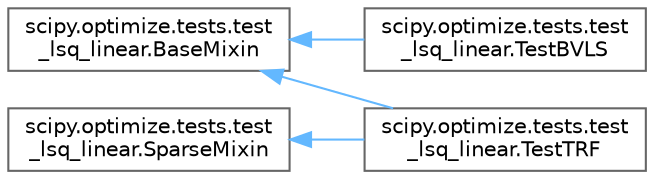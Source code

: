 digraph "Graphical Class Hierarchy"
{
 // LATEX_PDF_SIZE
  bgcolor="transparent";
  edge [fontname=Helvetica,fontsize=10,labelfontname=Helvetica,labelfontsize=10];
  node [fontname=Helvetica,fontsize=10,shape=box,height=0.2,width=0.4];
  rankdir="LR";
  Node0 [id="Node000000",label="scipy.optimize.tests.test\l_lsq_linear.BaseMixin",height=0.2,width=0.4,color="grey40", fillcolor="white", style="filled",URL="$d0/d99/classscipy_1_1optimize_1_1tests_1_1test__lsq__linear_1_1BaseMixin.html",tooltip=" "];
  Node0 -> Node1 [id="edge5270_Node000000_Node000001",dir="back",color="steelblue1",style="solid",tooltip=" "];
  Node1 [id="Node000001",label="scipy.optimize.tests.test\l_lsq_linear.TestBVLS",height=0.2,width=0.4,color="grey40", fillcolor="white", style="filled",URL="$d7/d4c/classscipy_1_1optimize_1_1tests_1_1test__lsq__linear_1_1TestBVLS.html",tooltip=" "];
  Node0 -> Node2 [id="edge5271_Node000000_Node000002",dir="back",color="steelblue1",style="solid",tooltip=" "];
  Node2 [id="Node000002",label="scipy.optimize.tests.test\l_lsq_linear.TestTRF",height=0.2,width=0.4,color="grey40", fillcolor="white", style="filled",URL="$d7/d97/classscipy_1_1optimize_1_1tests_1_1test__lsq__linear_1_1TestTRF.html",tooltip=" "];
  Node3 [id="Node000003",label="scipy.optimize.tests.test\l_lsq_linear.SparseMixin",height=0.2,width=0.4,color="grey40", fillcolor="white", style="filled",URL="$d0/d75/classscipy_1_1optimize_1_1tests_1_1test__lsq__linear_1_1SparseMixin.html",tooltip=" "];
  Node3 -> Node2 [id="edge5272_Node000003_Node000002",dir="back",color="steelblue1",style="solid",tooltip=" "];
}
